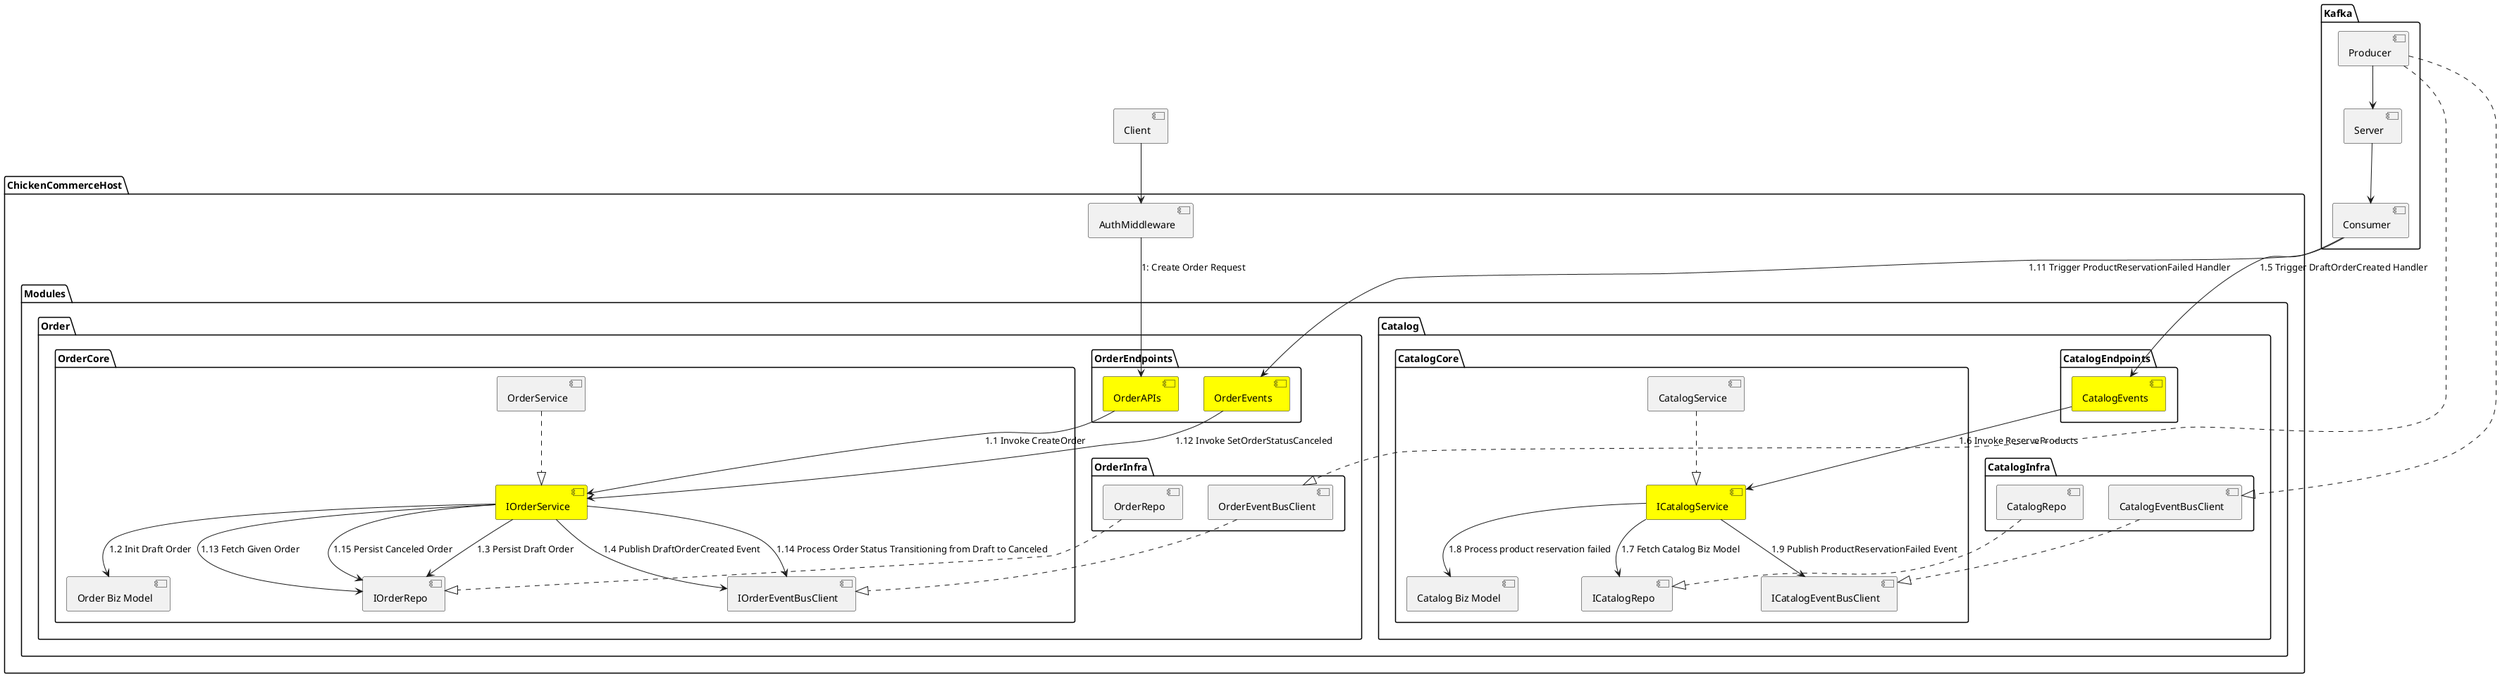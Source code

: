# PlantUML Editor
# Authors:
#   Huyen Minh Nguyen (Fresher Developer)
# Contributors:
#   Viet Pham (Newbie)

@startuml ChickenCommerce
package ChickenCommerceHost {

  [AuthMiddleware]

  package Modules {

    package Order {

      package OrderInfra {
        [OrderRepo]
        [OrderEventBusClient]
      }

      package OrderEndpoints {
        [OrderAPIs] #Yellow
        [OrderEvents] #Yellow
      }

      package OrderCore {
        [IOrderService] #Yellow
        [OrderService]
        [IOrderEventBusClient]
        [Order Biz Model]
        [IOrderRepo]
      }

      [OrderService] ..|> [IOrderService]

      [OrderAPIs] --> [IOrderService] : 1.1 Invoke CreateOrder
      [IOrderService] --> [Order Biz Model] : 1.2 Init Draft Order

      [IOrderService] --> [IOrderRepo] : 1.3 Persist Draft Order
      [IOrderService] --> [IOrderEventBusClient] : 1.4 Publish DraftOrderCreated Event

      [OrderEvents] --> [IOrderService] : 1.12 Invoke SetOrderStatusCanceled
      
      [IOrderService] --> [IOrderRepo] : 1.13 Fetch Given Order
      [IOrderService] --> [IOrderEventBusClient] : 1.14 Process Order Status Transitioning from Draft to Canceled  
      [IOrderService] --> [IOrderRepo] : 1.15 Persist Canceled Order

      [OrderRepo] ..|> [IOrderRepo]
      [OrderEventBusClient] ..|> [IOrderEventBusClient]
    }

    package Catalog {

      package CatalogInfra {
        [CatalogRepo]
        [CatalogEventBusClient]
      }

      package CatalogEndpoints {
        [CatalogEvents] #Yellow
      }

      package CatalogCore {
        [ICatalogService] #Yellow
        [CatalogService]
        [ICatalogEventBusClient]
        [Catalog Biz Model]
        [ICatalogRepo]
      }

      [CatalogService] ..|> [ICatalogService]

      [CatalogEvents] --> [ICatalogService] : 1.6 Invoke ReserveProducts

      [ICatalogService] --> [ICatalogRepo] : 1.7 Fetch Catalog Biz Model
      [ICatalogService] --> [Catalog Biz Model] : 1.8 Process product reservation failed
      [ICatalogService] --> [ICatalogEventBusClient] : 1.9 Publish ProductReservationFailed Event

      [CatalogRepo] ..|> [ICatalogRepo]
      [CatalogEventBusClient] ..|> [ICatalogEventBusClient]
    }

  }
}

[Client]
Client --> [AuthMiddleware]

[AuthMiddleware] --> [OrderAPIs] : 1: Create Order Request

package Kafka {
  [Producer]
  [Consumer]
  [Server]

  [Producer] --> [Server]
  [Server] --> [Consumer]

  [Producer] ..|> [OrderEventBusClient]
  [Consumer] --> [OrderEvents] : 1.11 Trigger ProductReservationFailed Handler
  
  [Producer] ..|> [CatalogEventBusClient]
  [Consumer] --> [CatalogEvents] : 1.5 Trigger DraftOrderCreated Handler
}


@enduml
